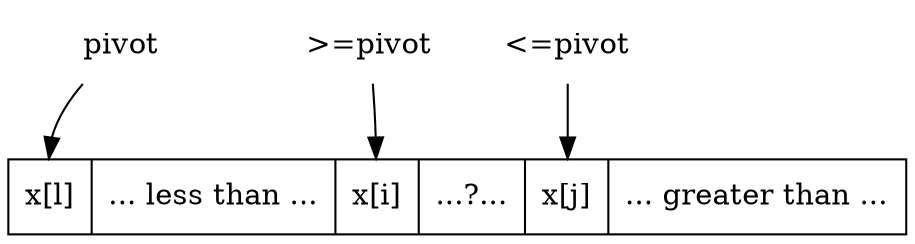 digraph G{
	margin="0"
	node[shape=record]
        lst[label="<p> x[l] | ... less than ... | <l> x[i] | ...?...| <r> x[j]| ... greater than ..."];
        pivot[shape=plaintext];
        i[shape=plaintext, label=">=pivot"];
        j[shape=plaintext, label="<=pivot"];
        pivot->lst:p;
        i->lst:l;
        j->lst:r;
	{rank=same pivot->i->j[style=invis]}
}

